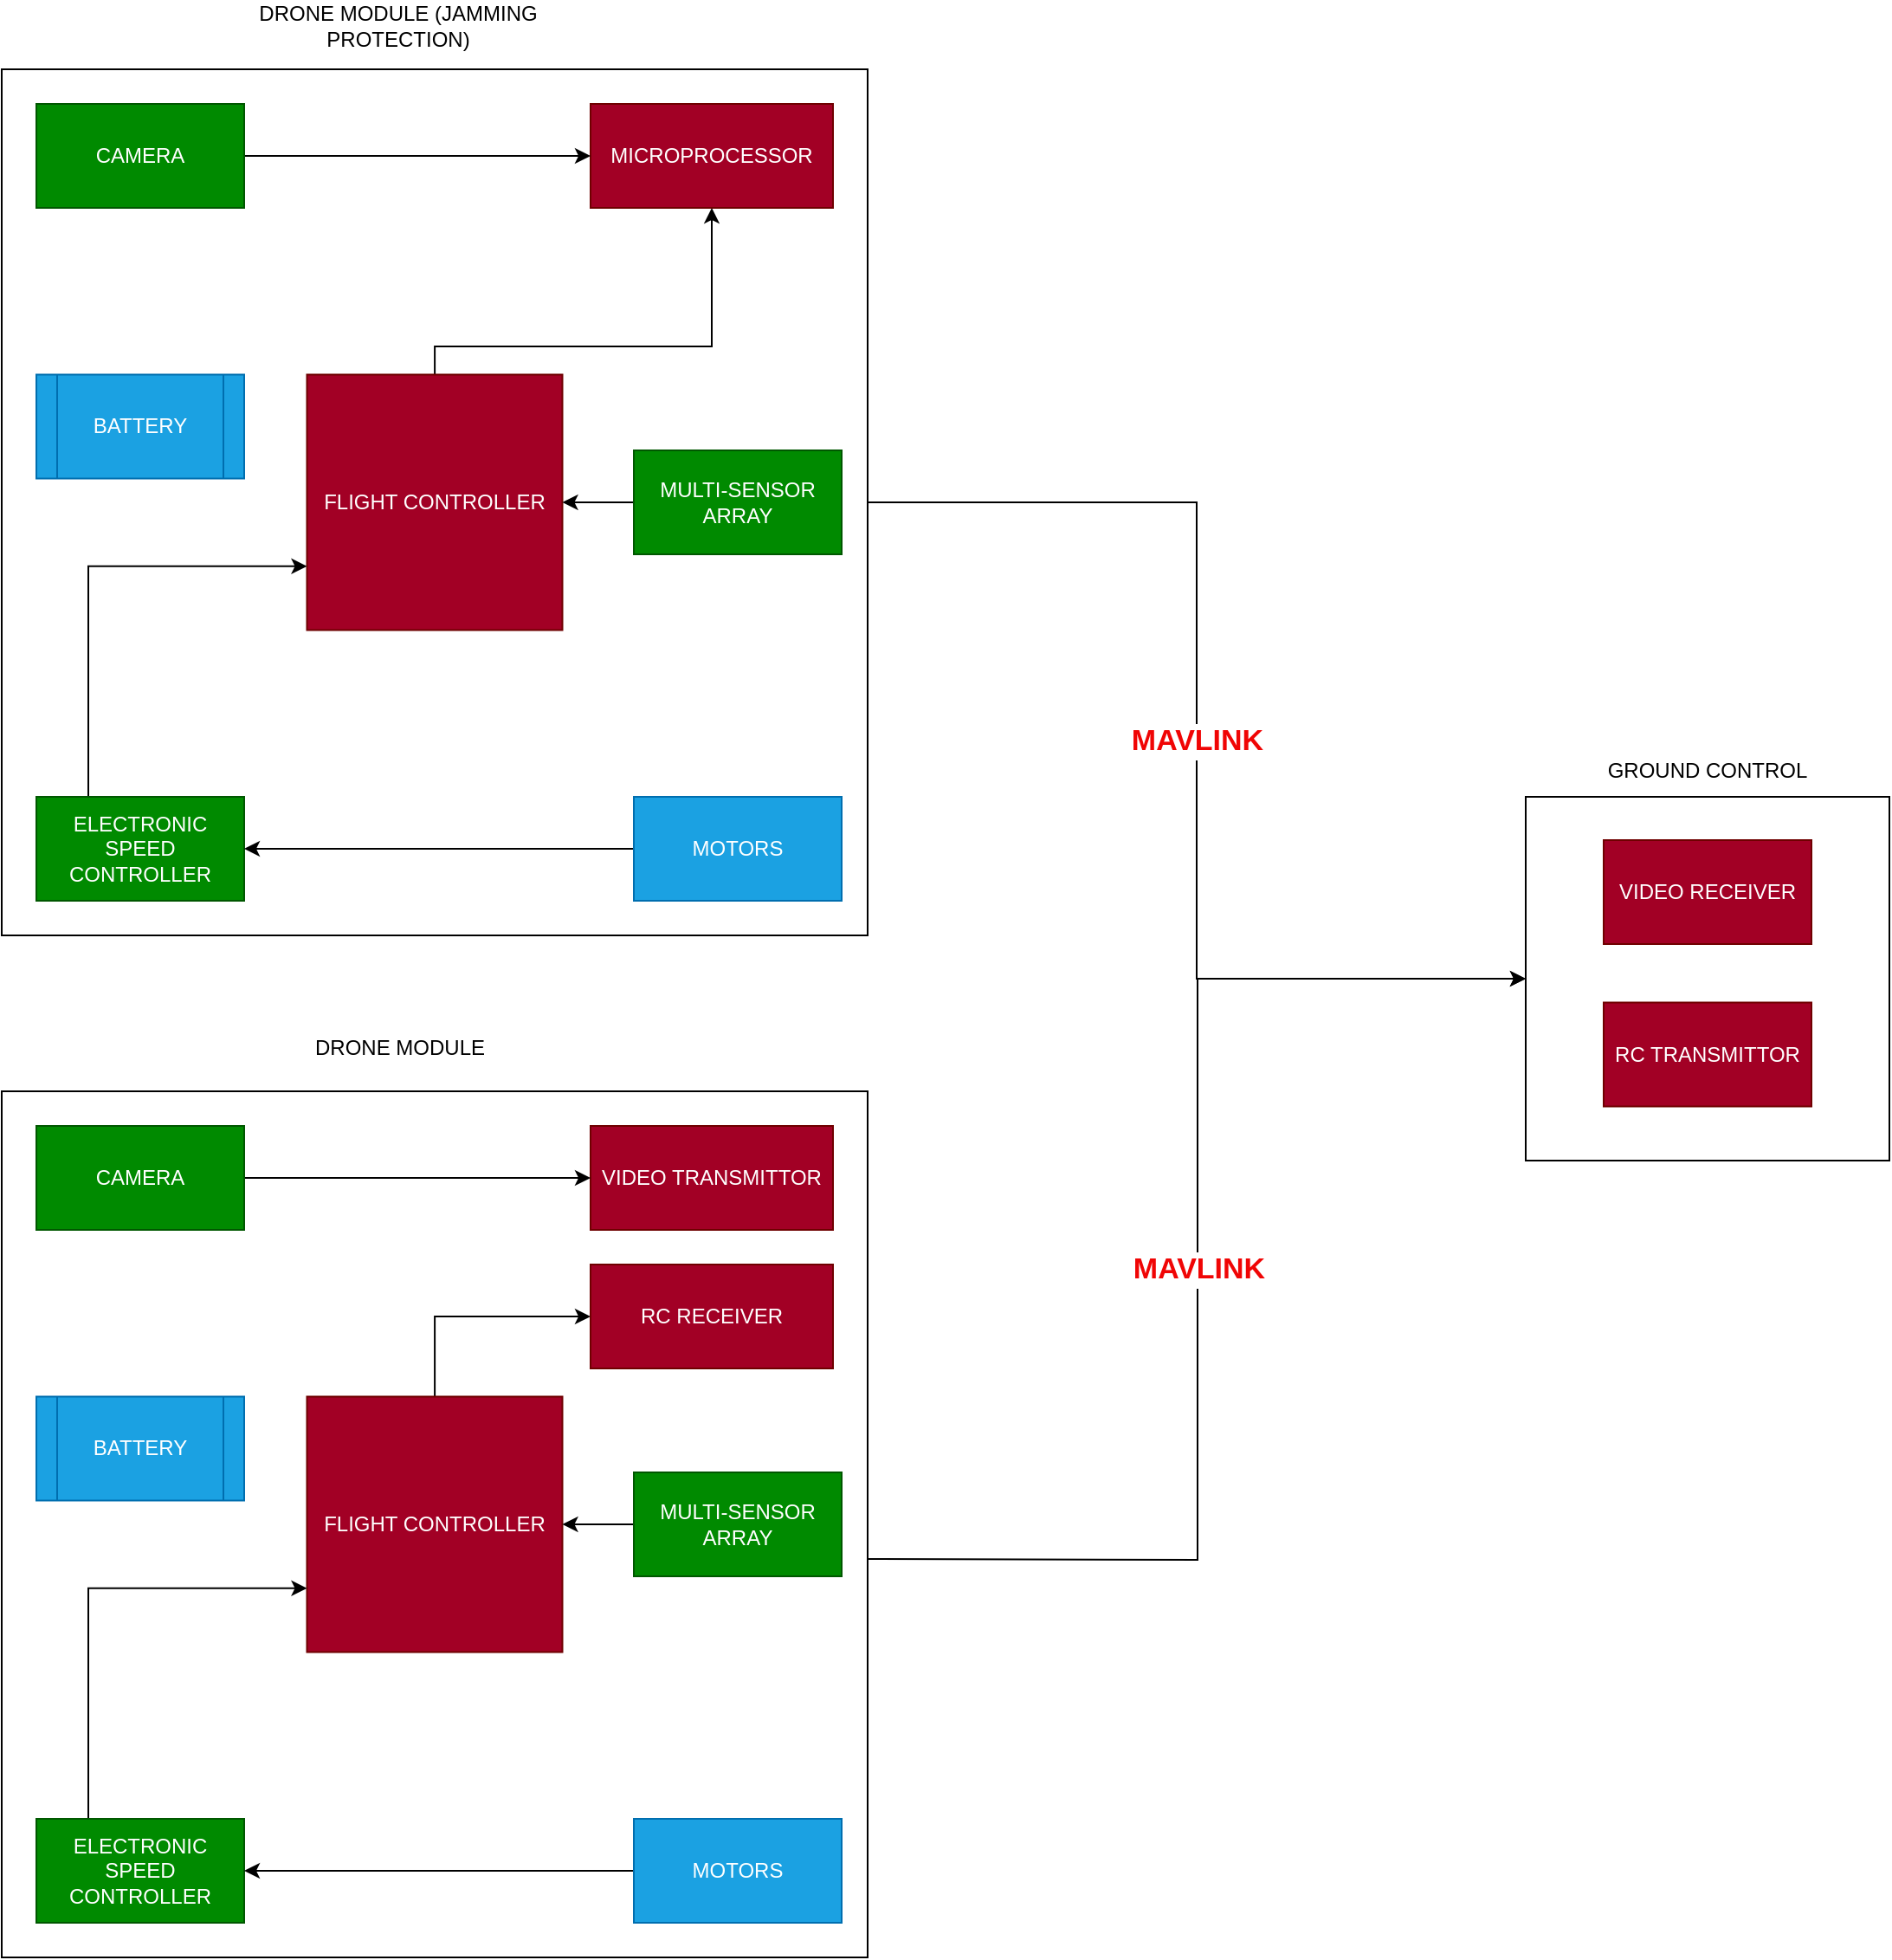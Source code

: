 <mxfile version="21.4.0" type="device">
  <diagram name="Page-1" id="r33pR2lQ9C8Y5Hk1BLUV">
    <mxGraphModel dx="1808" dy="1128" grid="1" gridSize="10" guides="1" tooltips="1" connect="1" arrows="1" fold="1" page="1" pageScale="1" pageWidth="850" pageHeight="1100" math="0" shadow="0">
      <root>
        <mxCell id="0" />
        <mxCell id="1" parent="0" />
        <mxCell id="oihkyClCOjOfoxL4Y7NJ-19" style="edgeStyle=orthogonalEdgeStyle;rounded=0;orthogonalLoop=1;jettySize=auto;html=1;" parent="1" source="oihkyClCOjOfoxL4Y7NJ-1" target="oihkyClCOjOfoxL4Y7NJ-15" edge="1">
          <mxGeometry relative="1" as="geometry" />
        </mxCell>
        <mxCell id="_Kn-l9ibnhNzPAkDkGM0-10" value="MAVLINK" style="edgeLabel;html=1;align=center;verticalAlign=middle;resizable=0;points=[];fontStyle=1;fontSize=17;fontColor=#F00505;" parent="oihkyClCOjOfoxL4Y7NJ-19" vertex="1" connectable="0">
          <mxGeometry relative="1" as="geometry">
            <mxPoint as="offset" />
          </mxGeometry>
        </mxCell>
        <mxCell id="oihkyClCOjOfoxL4Y7NJ-1" value="" style="whiteSpace=wrap;html=1;aspect=fixed;" parent="1" vertex="1">
          <mxGeometry y="110" width="500" height="500" as="geometry" />
        </mxCell>
        <mxCell id="_Kn-l9ibnhNzPAkDkGM0-4" style="edgeStyle=orthogonalEdgeStyle;rounded=0;orthogonalLoop=1;jettySize=auto;html=1;" parent="1" source="oihkyClCOjOfoxL4Y7NJ-2" target="oihkyClCOjOfoxL4Y7NJ-6" edge="1">
          <mxGeometry relative="1" as="geometry">
            <Array as="points">
              <mxPoint x="250" y="270" />
              <mxPoint x="410" y="270" />
            </Array>
          </mxGeometry>
        </mxCell>
        <mxCell id="oihkyClCOjOfoxL4Y7NJ-2" value="FLIGHT CONTROLLER" style="whiteSpace=wrap;html=1;aspect=fixed;fillColor=#a20025;fontColor=#ffffff;strokeColor=#6F0000;" parent="1" vertex="1">
          <mxGeometry x="176.25" y="286.25" width="147.5" height="147.5" as="geometry" />
        </mxCell>
        <mxCell id="_Kn-l9ibnhNzPAkDkGM0-12" style="edgeStyle=orthogonalEdgeStyle;rounded=0;orthogonalLoop=1;jettySize=auto;html=1;exitX=0.25;exitY=0;exitDx=0;exitDy=0;entryX=0;entryY=0.75;entryDx=0;entryDy=0;" parent="1" source="oihkyClCOjOfoxL4Y7NJ-5" target="oihkyClCOjOfoxL4Y7NJ-2" edge="1">
          <mxGeometry relative="1" as="geometry" />
        </mxCell>
        <mxCell id="oihkyClCOjOfoxL4Y7NJ-5" value="ELECTRONIC SPEED CONTROLLER" style="rounded=0;whiteSpace=wrap;html=1;fillColor=#008a00;fontColor=#ffffff;strokeColor=#005700;" parent="1" vertex="1">
          <mxGeometry x="20" y="530" width="120" height="60" as="geometry" />
        </mxCell>
        <mxCell id="oihkyClCOjOfoxL4Y7NJ-6" value="MICROPROCESSOR" style="rounded=0;whiteSpace=wrap;html=1;fillColor=#a20025;fontColor=#ffffff;strokeColor=#6F0000;" parent="1" vertex="1">
          <mxGeometry x="340" y="130" width="140" height="60" as="geometry" />
        </mxCell>
        <mxCell id="oihkyClCOjOfoxL4Y7NJ-7" value="DRONE MODULE (JAMMING PROTECTION)" style="text;html=1;strokeColor=none;fillColor=none;align=center;verticalAlign=middle;whiteSpace=wrap;rounded=0;" parent="1" vertex="1">
          <mxGeometry x="139" y="70" width="180" height="30" as="geometry" />
        </mxCell>
        <mxCell id="_Kn-l9ibnhNzPAkDkGM0-5" style="edgeStyle=orthogonalEdgeStyle;rounded=0;orthogonalLoop=1;jettySize=auto;html=1;" parent="1" source="oihkyClCOjOfoxL4Y7NJ-8" target="oihkyClCOjOfoxL4Y7NJ-6" edge="1">
          <mxGeometry relative="1" as="geometry" />
        </mxCell>
        <mxCell id="oihkyClCOjOfoxL4Y7NJ-8" value="CAMERA" style="rounded=0;whiteSpace=wrap;html=1;fillColor=#008a00;fontColor=#ffffff;strokeColor=#005700;" parent="1" vertex="1">
          <mxGeometry x="20" y="130" width="120" height="60" as="geometry" />
        </mxCell>
        <mxCell id="_Kn-l9ibnhNzPAkDkGM0-13" style="edgeStyle=orthogonalEdgeStyle;rounded=0;orthogonalLoop=1;jettySize=auto;html=1;exitX=0;exitY=0.5;exitDx=0;exitDy=0;entryX=1;entryY=0.5;entryDx=0;entryDy=0;" parent="1" source="oihkyClCOjOfoxL4Y7NJ-9" target="oihkyClCOjOfoxL4Y7NJ-2" edge="1">
          <mxGeometry relative="1" as="geometry" />
        </mxCell>
        <mxCell id="oihkyClCOjOfoxL4Y7NJ-9" value="MULTI-SENSOR ARRAY" style="rounded=0;whiteSpace=wrap;html=1;fillColor=#008a00;fontColor=#ffffff;strokeColor=#005700;" parent="1" vertex="1">
          <mxGeometry x="365" y="330" width="120" height="60" as="geometry" />
        </mxCell>
        <mxCell id="oihkyClCOjOfoxL4Y7NJ-15" value="" style="whiteSpace=wrap;html=1;aspect=fixed;" parent="1" vertex="1">
          <mxGeometry x="880" y="530" width="210" height="210" as="geometry" />
        </mxCell>
        <mxCell id="oihkyClCOjOfoxL4Y7NJ-16" value="GROUND CONTROL" style="text;html=1;strokeColor=none;fillColor=none;align=center;verticalAlign=middle;whiteSpace=wrap;rounded=0;" parent="1" vertex="1">
          <mxGeometry x="895" y="500" width="180" height="30" as="geometry" />
        </mxCell>
        <mxCell id="oihkyClCOjOfoxL4Y7NJ-18" value="VIDEO RECEIVER" style="rounded=0;whiteSpace=wrap;html=1;fillColor=#a20025;fontColor=#ffffff;strokeColor=#6F0000;" parent="1" vertex="1">
          <mxGeometry x="925" y="555" width="120" height="60" as="geometry" />
        </mxCell>
        <mxCell id="_Kn-l9ibnhNzPAkDkGM0-14" style="edgeStyle=orthogonalEdgeStyle;rounded=0;orthogonalLoop=1;jettySize=auto;html=1;entryX=1;entryY=0.5;entryDx=0;entryDy=0;" parent="1" source="_Kn-l9ibnhNzPAkDkGM0-1" target="oihkyClCOjOfoxL4Y7NJ-5" edge="1">
          <mxGeometry relative="1" as="geometry" />
        </mxCell>
        <mxCell id="_Kn-l9ibnhNzPAkDkGM0-1" value="MOTORS" style="rounded=0;whiteSpace=wrap;html=1;fillColor=#1ba1e2;fontColor=#ffffff;strokeColor=#006EAF;" parent="1" vertex="1">
          <mxGeometry x="365" y="530" width="120" height="60" as="geometry" />
        </mxCell>
        <mxCell id="_Kn-l9ibnhNzPAkDkGM0-9" value="BATTERY" style="shape=process;whiteSpace=wrap;html=1;backgroundOutline=1;fillColor=#1ba1e2;fontColor=#ffffff;strokeColor=#006EAF;" parent="1" vertex="1">
          <mxGeometry x="20" y="286.25" width="120" height="60" as="geometry" />
        </mxCell>
        <mxCell id="_Kn-l9ibnhNzPAkDkGM0-15" value="RC TRANSMITTOR" style="rounded=0;whiteSpace=wrap;html=1;fillColor=#a20025;fontColor=#ffffff;strokeColor=#6F0000;" parent="1" vertex="1">
          <mxGeometry x="925" y="648.75" width="120" height="60" as="geometry" />
        </mxCell>
        <mxCell id="_uMvhVb0J8DyFUpc_xka-1" value="" style="whiteSpace=wrap;html=1;aspect=fixed;" vertex="1" parent="1">
          <mxGeometry y="700" width="500" height="500" as="geometry" />
        </mxCell>
        <mxCell id="_uMvhVb0J8DyFUpc_xka-18" style="edgeStyle=orthogonalEdgeStyle;rounded=0;orthogonalLoop=1;jettySize=auto;html=1;entryX=0;entryY=0.5;entryDx=0;entryDy=0;" edge="1" parent="1" source="_uMvhVb0J8DyFUpc_xka-3" target="_uMvhVb0J8DyFUpc_xka-15">
          <mxGeometry relative="1" as="geometry">
            <Array as="points">
              <mxPoint x="250" y="830" />
            </Array>
          </mxGeometry>
        </mxCell>
        <mxCell id="_uMvhVb0J8DyFUpc_xka-3" value="FLIGHT CONTROLLER" style="whiteSpace=wrap;html=1;aspect=fixed;fillColor=#a20025;fontColor=#ffffff;strokeColor=#6F0000;" vertex="1" parent="1">
          <mxGeometry x="176.25" y="876.25" width="147.5" height="147.5" as="geometry" />
        </mxCell>
        <mxCell id="_uMvhVb0J8DyFUpc_xka-4" style="edgeStyle=orthogonalEdgeStyle;rounded=0;orthogonalLoop=1;jettySize=auto;html=1;exitX=0.25;exitY=0;exitDx=0;exitDy=0;entryX=0;entryY=0.75;entryDx=0;entryDy=0;" edge="1" parent="1" source="_uMvhVb0J8DyFUpc_xka-5" target="_uMvhVb0J8DyFUpc_xka-3">
          <mxGeometry relative="1" as="geometry" />
        </mxCell>
        <mxCell id="_uMvhVb0J8DyFUpc_xka-5" value="ELECTRONIC SPEED CONTROLLER" style="rounded=0;whiteSpace=wrap;html=1;fillColor=#008a00;fontColor=#ffffff;strokeColor=#005700;" vertex="1" parent="1">
          <mxGeometry x="20" y="1120" width="120" height="60" as="geometry" />
        </mxCell>
        <mxCell id="_uMvhVb0J8DyFUpc_xka-6" value="VIDEO TRANSMITTOR" style="rounded=0;whiteSpace=wrap;html=1;fillColor=#a20025;fontColor=#ffffff;strokeColor=#6F0000;" vertex="1" parent="1">
          <mxGeometry x="340" y="720" width="140" height="60" as="geometry" />
        </mxCell>
        <mxCell id="_uMvhVb0J8DyFUpc_xka-7" value="DRONE MODULE" style="text;html=1;strokeColor=none;fillColor=none;align=center;verticalAlign=middle;whiteSpace=wrap;rounded=0;" vertex="1" parent="1">
          <mxGeometry x="140" y="660" width="180" height="30" as="geometry" />
        </mxCell>
        <mxCell id="_uMvhVb0J8DyFUpc_xka-8" style="edgeStyle=orthogonalEdgeStyle;rounded=0;orthogonalLoop=1;jettySize=auto;html=1;" edge="1" parent="1" source="_uMvhVb0J8DyFUpc_xka-9" target="_uMvhVb0J8DyFUpc_xka-6">
          <mxGeometry relative="1" as="geometry" />
        </mxCell>
        <mxCell id="_uMvhVb0J8DyFUpc_xka-9" value="CAMERA" style="rounded=0;whiteSpace=wrap;html=1;fillColor=#008a00;fontColor=#ffffff;strokeColor=#005700;" vertex="1" parent="1">
          <mxGeometry x="20" y="720" width="120" height="60" as="geometry" />
        </mxCell>
        <mxCell id="_uMvhVb0J8DyFUpc_xka-10" style="edgeStyle=orthogonalEdgeStyle;rounded=0;orthogonalLoop=1;jettySize=auto;html=1;exitX=0;exitY=0.5;exitDx=0;exitDy=0;entryX=1;entryY=0.5;entryDx=0;entryDy=0;" edge="1" parent="1" source="_uMvhVb0J8DyFUpc_xka-11" target="_uMvhVb0J8DyFUpc_xka-3">
          <mxGeometry relative="1" as="geometry" />
        </mxCell>
        <mxCell id="_uMvhVb0J8DyFUpc_xka-11" value="MULTI-SENSOR ARRAY" style="rounded=0;whiteSpace=wrap;html=1;fillColor=#008a00;fontColor=#ffffff;strokeColor=#005700;" vertex="1" parent="1">
          <mxGeometry x="365" y="920" width="120" height="60" as="geometry" />
        </mxCell>
        <mxCell id="_uMvhVb0J8DyFUpc_xka-12" style="edgeStyle=orthogonalEdgeStyle;rounded=0;orthogonalLoop=1;jettySize=auto;html=1;entryX=1;entryY=0.5;entryDx=0;entryDy=0;" edge="1" parent="1" source="_uMvhVb0J8DyFUpc_xka-13" target="_uMvhVb0J8DyFUpc_xka-5">
          <mxGeometry relative="1" as="geometry" />
        </mxCell>
        <mxCell id="_uMvhVb0J8DyFUpc_xka-13" value="MOTORS" style="rounded=0;whiteSpace=wrap;html=1;fillColor=#1ba1e2;fontColor=#ffffff;strokeColor=#006EAF;" vertex="1" parent="1">
          <mxGeometry x="365" y="1120" width="120" height="60" as="geometry" />
        </mxCell>
        <mxCell id="_uMvhVb0J8DyFUpc_xka-14" value="BATTERY" style="shape=process;whiteSpace=wrap;html=1;backgroundOutline=1;fillColor=#1ba1e2;fontColor=#ffffff;strokeColor=#006EAF;" vertex="1" parent="1">
          <mxGeometry x="20" y="876.25" width="120" height="60" as="geometry" />
        </mxCell>
        <mxCell id="_uMvhVb0J8DyFUpc_xka-15" value="RC RECEIVER" style="rounded=0;whiteSpace=wrap;html=1;fillColor=#a20025;fontColor=#ffffff;strokeColor=#6F0000;" vertex="1" parent="1">
          <mxGeometry x="340" y="800" width="140" height="60" as="geometry" />
        </mxCell>
        <mxCell id="_uMvhVb0J8DyFUpc_xka-19" style="edgeStyle=orthogonalEdgeStyle;rounded=0;orthogonalLoop=1;jettySize=auto;html=1;entryX=0;entryY=0.5;entryDx=0;entryDy=0;" edge="1" parent="1" target="oihkyClCOjOfoxL4Y7NJ-15">
          <mxGeometry relative="1" as="geometry">
            <mxPoint x="500" y="970" as="sourcePoint" />
            <mxPoint x="880" y="1245" as="targetPoint" />
          </mxGeometry>
        </mxCell>
        <mxCell id="_uMvhVb0J8DyFUpc_xka-20" value="MAVLINK" style="edgeLabel;html=1;align=center;verticalAlign=middle;resizable=0;points=[];fontStyle=1;fontSize=17;fontColor=#F00505;" vertex="1" connectable="0" parent="_uMvhVb0J8DyFUpc_xka-19">
          <mxGeometry relative="1" as="geometry">
            <mxPoint as="offset" />
          </mxGeometry>
        </mxCell>
      </root>
    </mxGraphModel>
  </diagram>
</mxfile>

